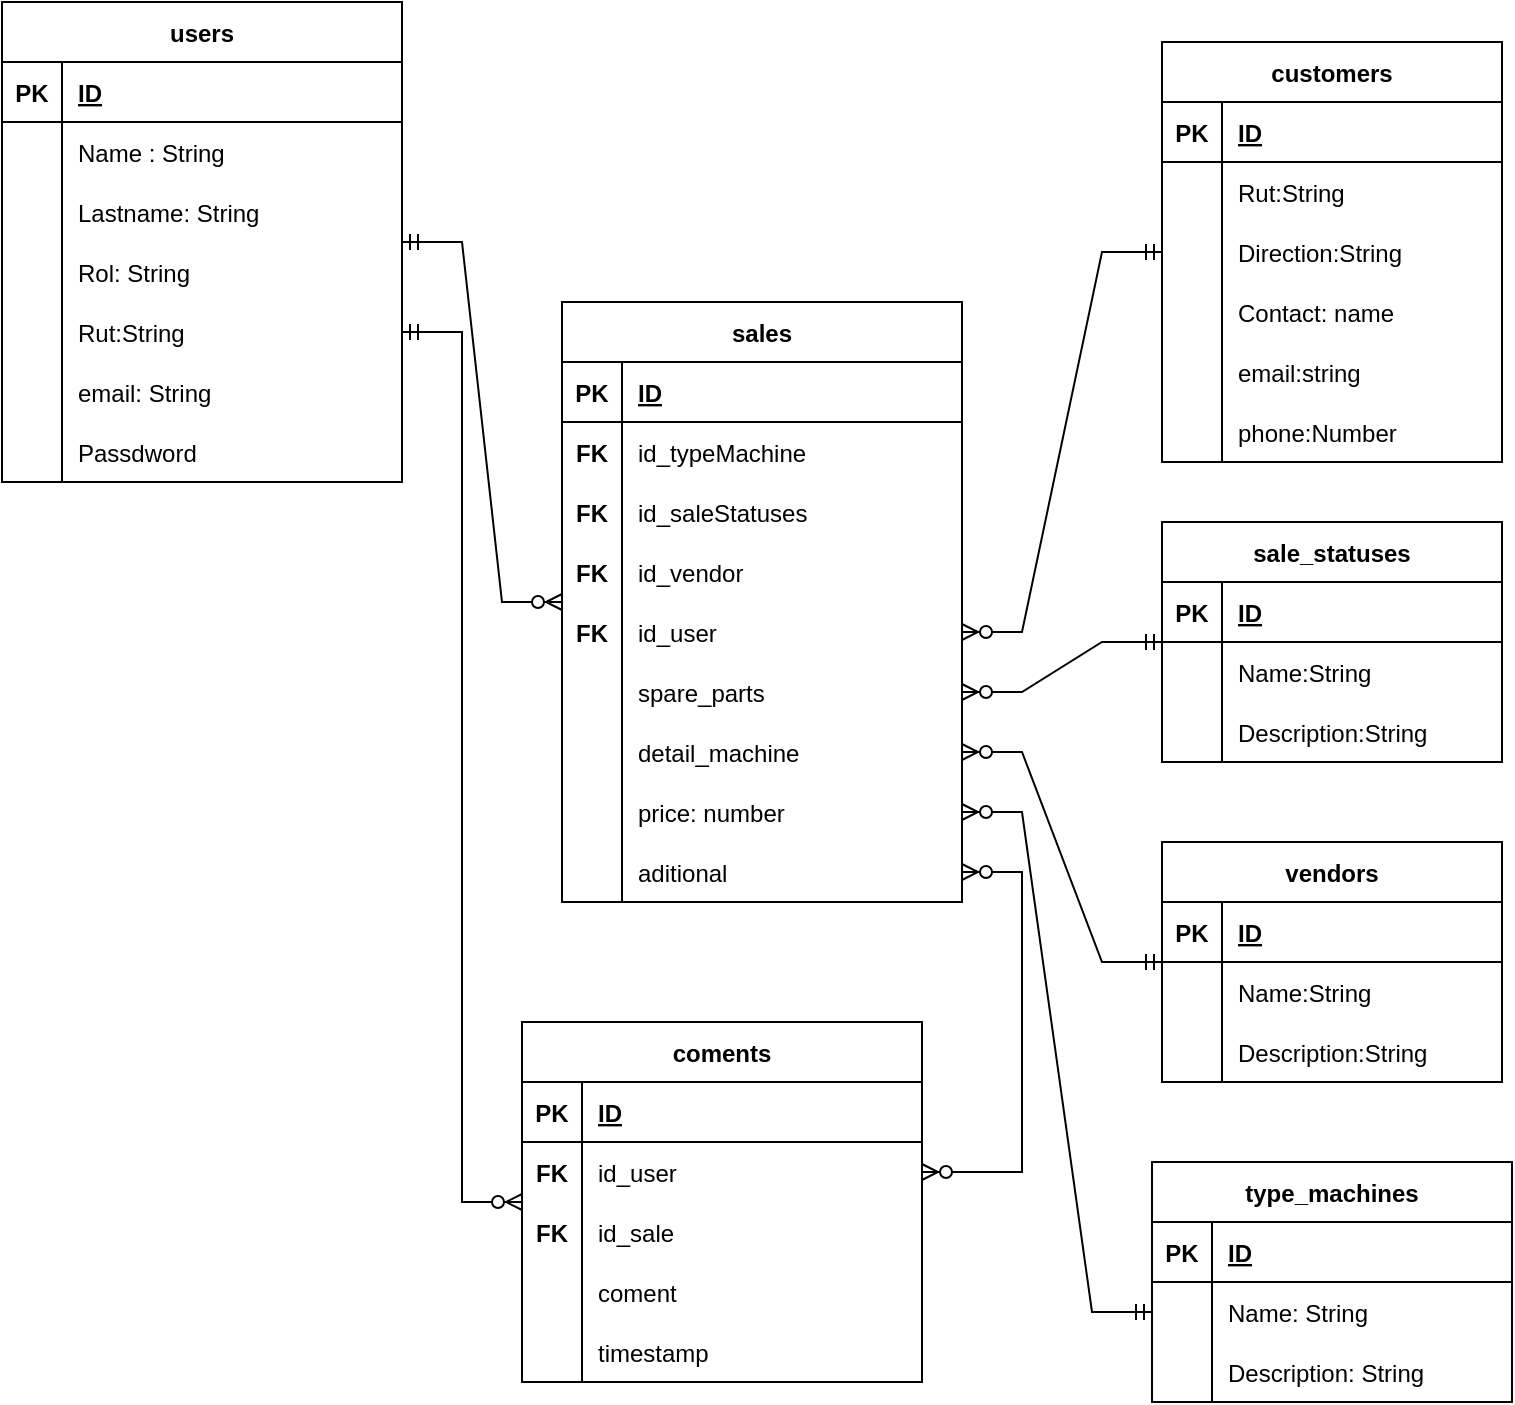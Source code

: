 <mxfile version="15.8.6" type="github">
  <diagram id="W8jNctGg6ICuP-1x-R0o" name="Page-1">
    <mxGraphModel dx="1022" dy="740" grid="1" gridSize="10" guides="1" tooltips="1" connect="1" arrows="1" fold="1" page="1" pageScale="1" pageWidth="827" pageHeight="1169" math="0" shadow="0">
      <root>
        <mxCell id="0" />
        <mxCell id="1" parent="0" />
        <mxCell id="FRNCjIdW2Cgp6rqRqQUu-5" value="users" style="shape=table;startSize=30;container=1;collapsible=1;childLayout=tableLayout;fixedRows=1;rowLines=0;fontStyle=1;align=center;resizeLast=1;" vertex="1" parent="1">
          <mxGeometry x="10" y="20" width="200" height="240" as="geometry" />
        </mxCell>
        <mxCell id="FRNCjIdW2Cgp6rqRqQUu-6" value="" style="shape=partialRectangle;collapsible=0;dropTarget=0;pointerEvents=0;fillColor=none;top=0;left=0;bottom=1;right=0;points=[[0,0.5],[1,0.5]];portConstraint=eastwest;" vertex="1" parent="FRNCjIdW2Cgp6rqRqQUu-5">
          <mxGeometry y="30" width="200" height="30" as="geometry" />
        </mxCell>
        <mxCell id="FRNCjIdW2Cgp6rqRqQUu-7" value="PK" style="shape=partialRectangle;connectable=0;fillColor=none;top=0;left=0;bottom=0;right=0;fontStyle=1;overflow=hidden;" vertex="1" parent="FRNCjIdW2Cgp6rqRqQUu-6">
          <mxGeometry width="30" height="30" as="geometry">
            <mxRectangle width="30" height="30" as="alternateBounds" />
          </mxGeometry>
        </mxCell>
        <mxCell id="FRNCjIdW2Cgp6rqRqQUu-8" value="ID" style="shape=partialRectangle;connectable=0;fillColor=none;top=0;left=0;bottom=0;right=0;align=left;spacingLeft=6;fontStyle=5;overflow=hidden;" vertex="1" parent="FRNCjIdW2Cgp6rqRqQUu-6">
          <mxGeometry x="30" width="170" height="30" as="geometry">
            <mxRectangle width="170" height="30" as="alternateBounds" />
          </mxGeometry>
        </mxCell>
        <mxCell id="FRNCjIdW2Cgp6rqRqQUu-9" value="" style="shape=partialRectangle;collapsible=0;dropTarget=0;pointerEvents=0;fillColor=none;top=0;left=0;bottom=0;right=0;points=[[0,0.5],[1,0.5]];portConstraint=eastwest;" vertex="1" parent="FRNCjIdW2Cgp6rqRqQUu-5">
          <mxGeometry y="60" width="200" height="30" as="geometry" />
        </mxCell>
        <mxCell id="FRNCjIdW2Cgp6rqRqQUu-10" value="" style="shape=partialRectangle;connectable=0;fillColor=none;top=0;left=0;bottom=0;right=0;editable=1;overflow=hidden;" vertex="1" parent="FRNCjIdW2Cgp6rqRqQUu-9">
          <mxGeometry width="30" height="30" as="geometry">
            <mxRectangle width="30" height="30" as="alternateBounds" />
          </mxGeometry>
        </mxCell>
        <mxCell id="FRNCjIdW2Cgp6rqRqQUu-11" value="Name : String" style="shape=partialRectangle;connectable=0;fillColor=none;top=0;left=0;bottom=0;right=0;align=left;spacingLeft=6;overflow=hidden;" vertex="1" parent="FRNCjIdW2Cgp6rqRqQUu-9">
          <mxGeometry x="30" width="170" height="30" as="geometry">
            <mxRectangle width="170" height="30" as="alternateBounds" />
          </mxGeometry>
        </mxCell>
        <mxCell id="FRNCjIdW2Cgp6rqRqQUu-12" value="" style="shape=partialRectangle;collapsible=0;dropTarget=0;pointerEvents=0;fillColor=none;top=0;left=0;bottom=0;right=0;points=[[0,0.5],[1,0.5]];portConstraint=eastwest;" vertex="1" parent="FRNCjIdW2Cgp6rqRqQUu-5">
          <mxGeometry y="90" width="200" height="30" as="geometry" />
        </mxCell>
        <mxCell id="FRNCjIdW2Cgp6rqRqQUu-13" value="" style="shape=partialRectangle;connectable=0;fillColor=none;top=0;left=0;bottom=0;right=0;editable=1;overflow=hidden;" vertex="1" parent="FRNCjIdW2Cgp6rqRqQUu-12">
          <mxGeometry width="30" height="30" as="geometry">
            <mxRectangle width="30" height="30" as="alternateBounds" />
          </mxGeometry>
        </mxCell>
        <mxCell id="FRNCjIdW2Cgp6rqRqQUu-14" value="Lastname: String" style="shape=partialRectangle;connectable=0;fillColor=none;top=0;left=0;bottom=0;right=0;align=left;spacingLeft=6;overflow=hidden;" vertex="1" parent="FRNCjIdW2Cgp6rqRqQUu-12">
          <mxGeometry x="30" width="170" height="30" as="geometry">
            <mxRectangle width="170" height="30" as="alternateBounds" />
          </mxGeometry>
        </mxCell>
        <mxCell id="FRNCjIdW2Cgp6rqRqQUu-15" value="" style="shape=partialRectangle;collapsible=0;dropTarget=0;pointerEvents=0;fillColor=none;top=0;left=0;bottom=0;right=0;points=[[0,0.5],[1,0.5]];portConstraint=eastwest;" vertex="1" parent="FRNCjIdW2Cgp6rqRqQUu-5">
          <mxGeometry y="120" width="200" height="30" as="geometry" />
        </mxCell>
        <mxCell id="FRNCjIdW2Cgp6rqRqQUu-16" value="" style="shape=partialRectangle;connectable=0;fillColor=none;top=0;left=0;bottom=0;right=0;editable=1;overflow=hidden;" vertex="1" parent="FRNCjIdW2Cgp6rqRqQUu-15">
          <mxGeometry width="30" height="30" as="geometry">
            <mxRectangle width="30" height="30" as="alternateBounds" />
          </mxGeometry>
        </mxCell>
        <mxCell id="FRNCjIdW2Cgp6rqRqQUu-17" value="Rol: String" style="shape=partialRectangle;connectable=0;fillColor=none;top=0;left=0;bottom=0;right=0;align=left;spacingLeft=6;overflow=hidden;" vertex="1" parent="FRNCjIdW2Cgp6rqRqQUu-15">
          <mxGeometry x="30" width="170" height="30" as="geometry">
            <mxRectangle width="170" height="30" as="alternateBounds" />
          </mxGeometry>
        </mxCell>
        <mxCell id="FRNCjIdW2Cgp6rqRqQUu-99" value="" style="shape=partialRectangle;collapsible=0;dropTarget=0;pointerEvents=0;fillColor=none;top=0;left=0;bottom=0;right=0;points=[[0,0.5],[1,0.5]];portConstraint=eastwest;" vertex="1" parent="FRNCjIdW2Cgp6rqRqQUu-5">
          <mxGeometry y="150" width="200" height="30" as="geometry" />
        </mxCell>
        <mxCell id="FRNCjIdW2Cgp6rqRqQUu-100" value="" style="shape=partialRectangle;connectable=0;fillColor=none;top=0;left=0;bottom=0;right=0;editable=1;overflow=hidden;" vertex="1" parent="FRNCjIdW2Cgp6rqRqQUu-99">
          <mxGeometry width="30" height="30" as="geometry">
            <mxRectangle width="30" height="30" as="alternateBounds" />
          </mxGeometry>
        </mxCell>
        <mxCell id="FRNCjIdW2Cgp6rqRqQUu-101" value="Rut:String" style="shape=partialRectangle;connectable=0;fillColor=none;top=0;left=0;bottom=0;right=0;align=left;spacingLeft=6;overflow=hidden;" vertex="1" parent="FRNCjIdW2Cgp6rqRqQUu-99">
          <mxGeometry x="30" width="170" height="30" as="geometry">
            <mxRectangle width="170" height="30" as="alternateBounds" />
          </mxGeometry>
        </mxCell>
        <mxCell id="FRNCjIdW2Cgp6rqRqQUu-102" value="" style="shape=partialRectangle;collapsible=0;dropTarget=0;pointerEvents=0;fillColor=none;top=0;left=0;bottom=0;right=0;points=[[0,0.5],[1,0.5]];portConstraint=eastwest;" vertex="1" parent="FRNCjIdW2Cgp6rqRqQUu-5">
          <mxGeometry y="180" width="200" height="30" as="geometry" />
        </mxCell>
        <mxCell id="FRNCjIdW2Cgp6rqRqQUu-103" value="" style="shape=partialRectangle;connectable=0;fillColor=none;top=0;left=0;bottom=0;right=0;editable=1;overflow=hidden;" vertex="1" parent="FRNCjIdW2Cgp6rqRqQUu-102">
          <mxGeometry width="30" height="30" as="geometry">
            <mxRectangle width="30" height="30" as="alternateBounds" />
          </mxGeometry>
        </mxCell>
        <mxCell id="FRNCjIdW2Cgp6rqRqQUu-104" value="email: String" style="shape=partialRectangle;connectable=0;fillColor=none;top=0;left=0;bottom=0;right=0;align=left;spacingLeft=6;overflow=hidden;" vertex="1" parent="FRNCjIdW2Cgp6rqRqQUu-102">
          <mxGeometry x="30" width="170" height="30" as="geometry">
            <mxRectangle width="170" height="30" as="alternateBounds" />
          </mxGeometry>
        </mxCell>
        <mxCell id="FRNCjIdW2Cgp6rqRqQUu-105" value="" style="shape=partialRectangle;collapsible=0;dropTarget=0;pointerEvents=0;fillColor=none;top=0;left=0;bottom=0;right=0;points=[[0,0.5],[1,0.5]];portConstraint=eastwest;" vertex="1" parent="FRNCjIdW2Cgp6rqRqQUu-5">
          <mxGeometry y="210" width="200" height="30" as="geometry" />
        </mxCell>
        <mxCell id="FRNCjIdW2Cgp6rqRqQUu-106" value="" style="shape=partialRectangle;connectable=0;fillColor=none;top=0;left=0;bottom=0;right=0;editable=1;overflow=hidden;" vertex="1" parent="FRNCjIdW2Cgp6rqRqQUu-105">
          <mxGeometry width="30" height="30" as="geometry">
            <mxRectangle width="30" height="30" as="alternateBounds" />
          </mxGeometry>
        </mxCell>
        <mxCell id="FRNCjIdW2Cgp6rqRqQUu-107" value="Passdword" style="shape=partialRectangle;connectable=0;fillColor=none;top=0;left=0;bottom=0;right=0;align=left;spacingLeft=6;overflow=hidden;" vertex="1" parent="FRNCjIdW2Cgp6rqRqQUu-105">
          <mxGeometry x="30" width="170" height="30" as="geometry">
            <mxRectangle width="170" height="30" as="alternateBounds" />
          </mxGeometry>
        </mxCell>
        <mxCell id="FRNCjIdW2Cgp6rqRqQUu-32" value="type_machines" style="shape=table;startSize=30;container=1;collapsible=1;childLayout=tableLayout;fixedRows=1;rowLines=0;fontStyle=1;align=center;resizeLast=1;" vertex="1" parent="1">
          <mxGeometry x="585" y="600" width="180" height="120" as="geometry" />
        </mxCell>
        <mxCell id="FRNCjIdW2Cgp6rqRqQUu-33" value="" style="shape=partialRectangle;collapsible=0;dropTarget=0;pointerEvents=0;fillColor=none;top=0;left=0;bottom=1;right=0;points=[[0,0.5],[1,0.5]];portConstraint=eastwest;" vertex="1" parent="FRNCjIdW2Cgp6rqRqQUu-32">
          <mxGeometry y="30" width="180" height="30" as="geometry" />
        </mxCell>
        <mxCell id="FRNCjIdW2Cgp6rqRqQUu-34" value="PK" style="shape=partialRectangle;connectable=0;fillColor=none;top=0;left=0;bottom=0;right=0;fontStyle=1;overflow=hidden;" vertex="1" parent="FRNCjIdW2Cgp6rqRqQUu-33">
          <mxGeometry width="30" height="30" as="geometry">
            <mxRectangle width="30" height="30" as="alternateBounds" />
          </mxGeometry>
        </mxCell>
        <mxCell id="FRNCjIdW2Cgp6rqRqQUu-35" value="ID" style="shape=partialRectangle;connectable=0;fillColor=none;top=0;left=0;bottom=0;right=0;align=left;spacingLeft=6;fontStyle=5;overflow=hidden;" vertex="1" parent="FRNCjIdW2Cgp6rqRqQUu-33">
          <mxGeometry x="30" width="150" height="30" as="geometry">
            <mxRectangle width="150" height="30" as="alternateBounds" />
          </mxGeometry>
        </mxCell>
        <mxCell id="FRNCjIdW2Cgp6rqRqQUu-36" value="" style="shape=partialRectangle;collapsible=0;dropTarget=0;pointerEvents=0;fillColor=none;top=0;left=0;bottom=0;right=0;points=[[0,0.5],[1,0.5]];portConstraint=eastwest;" vertex="1" parent="FRNCjIdW2Cgp6rqRqQUu-32">
          <mxGeometry y="60" width="180" height="30" as="geometry" />
        </mxCell>
        <mxCell id="FRNCjIdW2Cgp6rqRqQUu-37" value="" style="shape=partialRectangle;connectable=0;fillColor=none;top=0;left=0;bottom=0;right=0;editable=1;overflow=hidden;" vertex="1" parent="FRNCjIdW2Cgp6rqRqQUu-36">
          <mxGeometry width="30" height="30" as="geometry">
            <mxRectangle width="30" height="30" as="alternateBounds" />
          </mxGeometry>
        </mxCell>
        <mxCell id="FRNCjIdW2Cgp6rqRqQUu-38" value="Name: String" style="shape=partialRectangle;connectable=0;fillColor=none;top=0;left=0;bottom=0;right=0;align=left;spacingLeft=6;overflow=hidden;" vertex="1" parent="FRNCjIdW2Cgp6rqRqQUu-36">
          <mxGeometry x="30" width="150" height="30" as="geometry">
            <mxRectangle width="150" height="30" as="alternateBounds" />
          </mxGeometry>
        </mxCell>
        <mxCell id="FRNCjIdW2Cgp6rqRqQUu-39" value="" style="shape=partialRectangle;collapsible=0;dropTarget=0;pointerEvents=0;fillColor=none;top=0;left=0;bottom=0;right=0;points=[[0,0.5],[1,0.5]];portConstraint=eastwest;" vertex="1" parent="FRNCjIdW2Cgp6rqRqQUu-32">
          <mxGeometry y="90" width="180" height="30" as="geometry" />
        </mxCell>
        <mxCell id="FRNCjIdW2Cgp6rqRqQUu-40" value="" style="shape=partialRectangle;connectable=0;fillColor=none;top=0;left=0;bottom=0;right=0;editable=1;overflow=hidden;" vertex="1" parent="FRNCjIdW2Cgp6rqRqQUu-39">
          <mxGeometry width="30" height="30" as="geometry">
            <mxRectangle width="30" height="30" as="alternateBounds" />
          </mxGeometry>
        </mxCell>
        <mxCell id="FRNCjIdW2Cgp6rqRqQUu-41" value="Description: String" style="shape=partialRectangle;connectable=0;fillColor=none;top=0;left=0;bottom=0;right=0;align=left;spacingLeft=6;overflow=hidden;" vertex="1" parent="FRNCjIdW2Cgp6rqRqQUu-39">
          <mxGeometry x="30" width="150" height="30" as="geometry">
            <mxRectangle width="150" height="30" as="alternateBounds" />
          </mxGeometry>
        </mxCell>
        <mxCell id="FRNCjIdW2Cgp6rqRqQUu-45" value="vendors" style="shape=table;startSize=30;container=1;collapsible=1;childLayout=tableLayout;fixedRows=1;rowLines=0;fontStyle=1;align=center;resizeLast=1;" vertex="1" parent="1">
          <mxGeometry x="590" y="440" width="170" height="120" as="geometry" />
        </mxCell>
        <mxCell id="FRNCjIdW2Cgp6rqRqQUu-46" value="" style="shape=partialRectangle;collapsible=0;dropTarget=0;pointerEvents=0;fillColor=none;top=0;left=0;bottom=1;right=0;points=[[0,0.5],[1,0.5]];portConstraint=eastwest;" vertex="1" parent="FRNCjIdW2Cgp6rqRqQUu-45">
          <mxGeometry y="30" width="170" height="30" as="geometry" />
        </mxCell>
        <mxCell id="FRNCjIdW2Cgp6rqRqQUu-47" value="PK" style="shape=partialRectangle;connectable=0;fillColor=none;top=0;left=0;bottom=0;right=0;fontStyle=1;overflow=hidden;" vertex="1" parent="FRNCjIdW2Cgp6rqRqQUu-46">
          <mxGeometry width="30" height="30" as="geometry">
            <mxRectangle width="30" height="30" as="alternateBounds" />
          </mxGeometry>
        </mxCell>
        <mxCell id="FRNCjIdW2Cgp6rqRqQUu-48" value="ID" style="shape=partialRectangle;connectable=0;fillColor=none;top=0;left=0;bottom=0;right=0;align=left;spacingLeft=6;fontStyle=5;overflow=hidden;" vertex="1" parent="FRNCjIdW2Cgp6rqRqQUu-46">
          <mxGeometry x="30" width="140" height="30" as="geometry">
            <mxRectangle width="140" height="30" as="alternateBounds" />
          </mxGeometry>
        </mxCell>
        <mxCell id="FRNCjIdW2Cgp6rqRqQUu-49" value="" style="shape=partialRectangle;collapsible=0;dropTarget=0;pointerEvents=0;fillColor=none;top=0;left=0;bottom=0;right=0;points=[[0,0.5],[1,0.5]];portConstraint=eastwest;" vertex="1" parent="FRNCjIdW2Cgp6rqRqQUu-45">
          <mxGeometry y="60" width="170" height="30" as="geometry" />
        </mxCell>
        <mxCell id="FRNCjIdW2Cgp6rqRqQUu-50" value="" style="shape=partialRectangle;connectable=0;fillColor=none;top=0;left=0;bottom=0;right=0;editable=1;overflow=hidden;" vertex="1" parent="FRNCjIdW2Cgp6rqRqQUu-49">
          <mxGeometry width="30" height="30" as="geometry">
            <mxRectangle width="30" height="30" as="alternateBounds" />
          </mxGeometry>
        </mxCell>
        <mxCell id="FRNCjIdW2Cgp6rqRqQUu-51" value="Name:String" style="shape=partialRectangle;connectable=0;fillColor=none;top=0;left=0;bottom=0;right=0;align=left;spacingLeft=6;overflow=hidden;" vertex="1" parent="FRNCjIdW2Cgp6rqRqQUu-49">
          <mxGeometry x="30" width="140" height="30" as="geometry">
            <mxRectangle width="140" height="30" as="alternateBounds" />
          </mxGeometry>
        </mxCell>
        <mxCell id="FRNCjIdW2Cgp6rqRqQUu-52" value="" style="shape=partialRectangle;collapsible=0;dropTarget=0;pointerEvents=0;fillColor=none;top=0;left=0;bottom=0;right=0;points=[[0,0.5],[1,0.5]];portConstraint=eastwest;" vertex="1" parent="FRNCjIdW2Cgp6rqRqQUu-45">
          <mxGeometry y="90" width="170" height="30" as="geometry" />
        </mxCell>
        <mxCell id="FRNCjIdW2Cgp6rqRqQUu-53" value="" style="shape=partialRectangle;connectable=0;fillColor=none;top=0;left=0;bottom=0;right=0;editable=1;overflow=hidden;" vertex="1" parent="FRNCjIdW2Cgp6rqRqQUu-52">
          <mxGeometry width="30" height="30" as="geometry">
            <mxRectangle width="30" height="30" as="alternateBounds" />
          </mxGeometry>
        </mxCell>
        <mxCell id="FRNCjIdW2Cgp6rqRqQUu-54" value="Description:String" style="shape=partialRectangle;connectable=0;fillColor=none;top=0;left=0;bottom=0;right=0;align=left;spacingLeft=6;overflow=hidden;" vertex="1" parent="FRNCjIdW2Cgp6rqRqQUu-52">
          <mxGeometry x="30" width="140" height="30" as="geometry">
            <mxRectangle width="140" height="30" as="alternateBounds" />
          </mxGeometry>
        </mxCell>
        <mxCell id="FRNCjIdW2Cgp6rqRqQUu-58" value="sale_statuses" style="shape=table;startSize=30;container=1;collapsible=1;childLayout=tableLayout;fixedRows=1;rowLines=0;fontStyle=1;align=center;resizeLast=1;" vertex="1" parent="1">
          <mxGeometry x="590" y="280" width="170" height="120" as="geometry" />
        </mxCell>
        <mxCell id="FRNCjIdW2Cgp6rqRqQUu-59" value="" style="shape=partialRectangle;collapsible=0;dropTarget=0;pointerEvents=0;fillColor=none;top=0;left=0;bottom=1;right=0;points=[[0,0.5],[1,0.5]];portConstraint=eastwest;" vertex="1" parent="FRNCjIdW2Cgp6rqRqQUu-58">
          <mxGeometry y="30" width="170" height="30" as="geometry" />
        </mxCell>
        <mxCell id="FRNCjIdW2Cgp6rqRqQUu-60" value="PK" style="shape=partialRectangle;connectable=0;fillColor=none;top=0;left=0;bottom=0;right=0;fontStyle=1;overflow=hidden;" vertex="1" parent="FRNCjIdW2Cgp6rqRqQUu-59">
          <mxGeometry width="30" height="30" as="geometry">
            <mxRectangle width="30" height="30" as="alternateBounds" />
          </mxGeometry>
        </mxCell>
        <mxCell id="FRNCjIdW2Cgp6rqRqQUu-61" value="ID" style="shape=partialRectangle;connectable=0;fillColor=none;top=0;left=0;bottom=0;right=0;align=left;spacingLeft=6;fontStyle=5;overflow=hidden;" vertex="1" parent="FRNCjIdW2Cgp6rqRqQUu-59">
          <mxGeometry x="30" width="140" height="30" as="geometry">
            <mxRectangle width="140" height="30" as="alternateBounds" />
          </mxGeometry>
        </mxCell>
        <mxCell id="FRNCjIdW2Cgp6rqRqQUu-62" value="" style="shape=partialRectangle;collapsible=0;dropTarget=0;pointerEvents=0;fillColor=none;top=0;left=0;bottom=0;right=0;points=[[0,0.5],[1,0.5]];portConstraint=eastwest;" vertex="1" parent="FRNCjIdW2Cgp6rqRqQUu-58">
          <mxGeometry y="60" width="170" height="30" as="geometry" />
        </mxCell>
        <mxCell id="FRNCjIdW2Cgp6rqRqQUu-63" value="" style="shape=partialRectangle;connectable=0;fillColor=none;top=0;left=0;bottom=0;right=0;editable=1;overflow=hidden;" vertex="1" parent="FRNCjIdW2Cgp6rqRqQUu-62">
          <mxGeometry width="30" height="30" as="geometry">
            <mxRectangle width="30" height="30" as="alternateBounds" />
          </mxGeometry>
        </mxCell>
        <mxCell id="FRNCjIdW2Cgp6rqRqQUu-64" value="Name:String" style="shape=partialRectangle;connectable=0;fillColor=none;top=0;left=0;bottom=0;right=0;align=left;spacingLeft=6;overflow=hidden;" vertex="1" parent="FRNCjIdW2Cgp6rqRqQUu-62">
          <mxGeometry x="30" width="140" height="30" as="geometry">
            <mxRectangle width="140" height="30" as="alternateBounds" />
          </mxGeometry>
        </mxCell>
        <mxCell id="FRNCjIdW2Cgp6rqRqQUu-65" value="" style="shape=partialRectangle;collapsible=0;dropTarget=0;pointerEvents=0;fillColor=none;top=0;left=0;bottom=0;right=0;points=[[0,0.5],[1,0.5]];portConstraint=eastwest;" vertex="1" parent="FRNCjIdW2Cgp6rqRqQUu-58">
          <mxGeometry y="90" width="170" height="30" as="geometry" />
        </mxCell>
        <mxCell id="FRNCjIdW2Cgp6rqRqQUu-66" value="" style="shape=partialRectangle;connectable=0;fillColor=none;top=0;left=0;bottom=0;right=0;editable=1;overflow=hidden;" vertex="1" parent="FRNCjIdW2Cgp6rqRqQUu-65">
          <mxGeometry width="30" height="30" as="geometry">
            <mxRectangle width="30" height="30" as="alternateBounds" />
          </mxGeometry>
        </mxCell>
        <mxCell id="FRNCjIdW2Cgp6rqRqQUu-67" value="Description:String" style="shape=partialRectangle;connectable=0;fillColor=none;top=0;left=0;bottom=0;right=0;align=left;spacingLeft=6;overflow=hidden;" vertex="1" parent="FRNCjIdW2Cgp6rqRqQUu-65">
          <mxGeometry x="30" width="140" height="30" as="geometry">
            <mxRectangle width="140" height="30" as="alternateBounds" />
          </mxGeometry>
        </mxCell>
        <mxCell id="FRNCjIdW2Cgp6rqRqQUu-71" value="sales" style="shape=table;startSize=30;container=1;collapsible=1;childLayout=tableLayout;fixedRows=1;rowLines=0;fontStyle=1;align=center;resizeLast=1;" vertex="1" parent="1">
          <mxGeometry x="290" y="170" width="200" height="300" as="geometry" />
        </mxCell>
        <mxCell id="FRNCjIdW2Cgp6rqRqQUu-72" value="" style="shape=partialRectangle;collapsible=0;dropTarget=0;pointerEvents=0;fillColor=none;top=0;left=0;bottom=1;right=0;points=[[0,0.5],[1,0.5]];portConstraint=eastwest;" vertex="1" parent="FRNCjIdW2Cgp6rqRqQUu-71">
          <mxGeometry y="30" width="200" height="30" as="geometry" />
        </mxCell>
        <mxCell id="FRNCjIdW2Cgp6rqRqQUu-73" value="PK" style="shape=partialRectangle;connectable=0;fillColor=none;top=0;left=0;bottom=0;right=0;fontStyle=1;overflow=hidden;" vertex="1" parent="FRNCjIdW2Cgp6rqRqQUu-72">
          <mxGeometry width="30" height="30" as="geometry">
            <mxRectangle width="30" height="30" as="alternateBounds" />
          </mxGeometry>
        </mxCell>
        <mxCell id="FRNCjIdW2Cgp6rqRqQUu-74" value="ID" style="shape=partialRectangle;connectable=0;fillColor=none;top=0;left=0;bottom=0;right=0;align=left;spacingLeft=6;fontStyle=5;overflow=hidden;" vertex="1" parent="FRNCjIdW2Cgp6rqRqQUu-72">
          <mxGeometry x="30" width="170" height="30" as="geometry">
            <mxRectangle width="170" height="30" as="alternateBounds" />
          </mxGeometry>
        </mxCell>
        <mxCell id="FRNCjIdW2Cgp6rqRqQUu-75" value="" style="shape=partialRectangle;collapsible=0;dropTarget=0;pointerEvents=0;fillColor=none;top=0;left=0;bottom=0;right=0;points=[[0,0.5],[1,0.5]];portConstraint=eastwest;" vertex="1" parent="FRNCjIdW2Cgp6rqRqQUu-71">
          <mxGeometry y="60" width="200" height="30" as="geometry" />
        </mxCell>
        <mxCell id="FRNCjIdW2Cgp6rqRqQUu-76" value="FK" style="shape=partialRectangle;connectable=0;fillColor=none;top=0;left=0;bottom=0;right=0;editable=1;overflow=hidden;fontStyle=1" vertex="1" parent="FRNCjIdW2Cgp6rqRqQUu-75">
          <mxGeometry width="30" height="30" as="geometry">
            <mxRectangle width="30" height="30" as="alternateBounds" />
          </mxGeometry>
        </mxCell>
        <mxCell id="FRNCjIdW2Cgp6rqRqQUu-77" value="id_typeMachine" style="shape=partialRectangle;connectable=0;fillColor=none;top=0;left=0;bottom=0;right=0;align=left;spacingLeft=6;overflow=hidden;" vertex="1" parent="FRNCjIdW2Cgp6rqRqQUu-75">
          <mxGeometry x="30" width="170" height="30" as="geometry">
            <mxRectangle width="170" height="30" as="alternateBounds" />
          </mxGeometry>
        </mxCell>
        <mxCell id="FRNCjIdW2Cgp6rqRqQUu-78" value="" style="shape=partialRectangle;collapsible=0;dropTarget=0;pointerEvents=0;fillColor=none;top=0;left=0;bottom=0;right=0;points=[[0,0.5],[1,0.5]];portConstraint=eastwest;" vertex="1" parent="FRNCjIdW2Cgp6rqRqQUu-71">
          <mxGeometry y="90" width="200" height="30" as="geometry" />
        </mxCell>
        <mxCell id="FRNCjIdW2Cgp6rqRqQUu-79" value="FK" style="shape=partialRectangle;connectable=0;fillColor=none;top=0;left=0;bottom=0;right=0;editable=1;overflow=hidden;fontStyle=1" vertex="1" parent="FRNCjIdW2Cgp6rqRqQUu-78">
          <mxGeometry width="30" height="30" as="geometry">
            <mxRectangle width="30" height="30" as="alternateBounds" />
          </mxGeometry>
        </mxCell>
        <mxCell id="FRNCjIdW2Cgp6rqRqQUu-80" value="id_saleStatuses" style="shape=partialRectangle;connectable=0;fillColor=none;top=0;left=0;bottom=0;right=0;align=left;spacingLeft=6;overflow=hidden;" vertex="1" parent="FRNCjIdW2Cgp6rqRqQUu-78">
          <mxGeometry x="30" width="170" height="30" as="geometry">
            <mxRectangle width="170" height="30" as="alternateBounds" />
          </mxGeometry>
        </mxCell>
        <mxCell id="FRNCjIdW2Cgp6rqRqQUu-81" value="" style="shape=partialRectangle;collapsible=0;dropTarget=0;pointerEvents=0;fillColor=none;top=0;left=0;bottom=0;right=0;points=[[0,0.5],[1,0.5]];portConstraint=eastwest;" vertex="1" parent="FRNCjIdW2Cgp6rqRqQUu-71">
          <mxGeometry y="120" width="200" height="30" as="geometry" />
        </mxCell>
        <mxCell id="FRNCjIdW2Cgp6rqRqQUu-82" value="FK" style="shape=partialRectangle;connectable=0;fillColor=none;top=0;left=0;bottom=0;right=0;editable=1;overflow=hidden;fontStyle=1" vertex="1" parent="FRNCjIdW2Cgp6rqRqQUu-81">
          <mxGeometry width="30" height="30" as="geometry">
            <mxRectangle width="30" height="30" as="alternateBounds" />
          </mxGeometry>
        </mxCell>
        <mxCell id="FRNCjIdW2Cgp6rqRqQUu-83" value="id_vendor" style="shape=partialRectangle;connectable=0;fillColor=none;top=0;left=0;bottom=0;right=0;align=left;spacingLeft=6;overflow=hidden;" vertex="1" parent="FRNCjIdW2Cgp6rqRqQUu-81">
          <mxGeometry x="30" width="170" height="30" as="geometry">
            <mxRectangle width="170" height="30" as="alternateBounds" />
          </mxGeometry>
        </mxCell>
        <mxCell id="FRNCjIdW2Cgp6rqRqQUu-129" value="" style="shape=partialRectangle;collapsible=0;dropTarget=0;pointerEvents=0;fillColor=none;top=0;left=0;bottom=0;right=0;points=[[0,0.5],[1,0.5]];portConstraint=eastwest;" vertex="1" parent="FRNCjIdW2Cgp6rqRqQUu-71">
          <mxGeometry y="150" width="200" height="30" as="geometry" />
        </mxCell>
        <mxCell id="FRNCjIdW2Cgp6rqRqQUu-130" value="FK" style="shape=partialRectangle;connectable=0;fillColor=none;top=0;left=0;bottom=0;right=0;editable=1;overflow=hidden;fontStyle=1" vertex="1" parent="FRNCjIdW2Cgp6rqRqQUu-129">
          <mxGeometry width="30" height="30" as="geometry">
            <mxRectangle width="30" height="30" as="alternateBounds" />
          </mxGeometry>
        </mxCell>
        <mxCell id="FRNCjIdW2Cgp6rqRqQUu-131" value="id_user" style="shape=partialRectangle;connectable=0;fillColor=none;top=0;left=0;bottom=0;right=0;align=left;spacingLeft=6;overflow=hidden;" vertex="1" parent="FRNCjIdW2Cgp6rqRqQUu-129">
          <mxGeometry x="30" width="170" height="30" as="geometry">
            <mxRectangle width="170" height="30" as="alternateBounds" />
          </mxGeometry>
        </mxCell>
        <mxCell id="FRNCjIdW2Cgp6rqRqQUu-120" value="" style="shape=partialRectangle;collapsible=0;dropTarget=0;pointerEvents=0;fillColor=none;top=0;left=0;bottom=0;right=0;points=[[0,0.5],[1,0.5]];portConstraint=eastwest;" vertex="1" parent="FRNCjIdW2Cgp6rqRqQUu-71">
          <mxGeometry y="180" width="200" height="30" as="geometry" />
        </mxCell>
        <mxCell id="FRNCjIdW2Cgp6rqRqQUu-121" value="" style="shape=partialRectangle;connectable=0;fillColor=none;top=0;left=0;bottom=0;right=0;editable=1;overflow=hidden;" vertex="1" parent="FRNCjIdW2Cgp6rqRqQUu-120">
          <mxGeometry width="30" height="30" as="geometry">
            <mxRectangle width="30" height="30" as="alternateBounds" />
          </mxGeometry>
        </mxCell>
        <mxCell id="FRNCjIdW2Cgp6rqRqQUu-122" value="spare_parts" style="shape=partialRectangle;connectable=0;fillColor=none;top=0;left=0;bottom=0;right=0;align=left;spacingLeft=6;overflow=hidden;" vertex="1" parent="FRNCjIdW2Cgp6rqRqQUu-120">
          <mxGeometry x="30" width="170" height="30" as="geometry">
            <mxRectangle width="170" height="30" as="alternateBounds" />
          </mxGeometry>
        </mxCell>
        <mxCell id="FRNCjIdW2Cgp6rqRqQUu-123" value="" style="shape=partialRectangle;collapsible=0;dropTarget=0;pointerEvents=0;fillColor=none;top=0;left=0;bottom=0;right=0;points=[[0,0.5],[1,0.5]];portConstraint=eastwest;" vertex="1" parent="FRNCjIdW2Cgp6rqRqQUu-71">
          <mxGeometry y="210" width="200" height="30" as="geometry" />
        </mxCell>
        <mxCell id="FRNCjIdW2Cgp6rqRqQUu-124" value="" style="shape=partialRectangle;connectable=0;fillColor=none;top=0;left=0;bottom=0;right=0;editable=1;overflow=hidden;" vertex="1" parent="FRNCjIdW2Cgp6rqRqQUu-123">
          <mxGeometry width="30" height="30" as="geometry">
            <mxRectangle width="30" height="30" as="alternateBounds" />
          </mxGeometry>
        </mxCell>
        <mxCell id="FRNCjIdW2Cgp6rqRqQUu-125" value="detail_machine" style="shape=partialRectangle;connectable=0;fillColor=none;top=0;left=0;bottom=0;right=0;align=left;spacingLeft=6;overflow=hidden;" vertex="1" parent="FRNCjIdW2Cgp6rqRqQUu-123">
          <mxGeometry x="30" width="170" height="30" as="geometry">
            <mxRectangle width="170" height="30" as="alternateBounds" />
          </mxGeometry>
        </mxCell>
        <mxCell id="FRNCjIdW2Cgp6rqRqQUu-117" value="" style="shape=partialRectangle;collapsible=0;dropTarget=0;pointerEvents=0;fillColor=none;top=0;left=0;bottom=0;right=0;points=[[0,0.5],[1,0.5]];portConstraint=eastwest;" vertex="1" parent="FRNCjIdW2Cgp6rqRqQUu-71">
          <mxGeometry y="240" width="200" height="30" as="geometry" />
        </mxCell>
        <mxCell id="FRNCjIdW2Cgp6rqRqQUu-118" value="" style="shape=partialRectangle;connectable=0;fillColor=none;top=0;left=0;bottom=0;right=0;editable=1;overflow=hidden;" vertex="1" parent="FRNCjIdW2Cgp6rqRqQUu-117">
          <mxGeometry width="30" height="30" as="geometry">
            <mxRectangle width="30" height="30" as="alternateBounds" />
          </mxGeometry>
        </mxCell>
        <mxCell id="FRNCjIdW2Cgp6rqRqQUu-119" value="price: number" style="shape=partialRectangle;connectable=0;fillColor=none;top=0;left=0;bottom=0;right=0;align=left;spacingLeft=6;overflow=hidden;" vertex="1" parent="FRNCjIdW2Cgp6rqRqQUu-117">
          <mxGeometry x="30" width="170" height="30" as="geometry">
            <mxRectangle width="170" height="30" as="alternateBounds" />
          </mxGeometry>
        </mxCell>
        <mxCell id="FRNCjIdW2Cgp6rqRqQUu-126" value="" style="shape=partialRectangle;collapsible=0;dropTarget=0;pointerEvents=0;fillColor=none;top=0;left=0;bottom=0;right=0;points=[[0,0.5],[1,0.5]];portConstraint=eastwest;" vertex="1" parent="FRNCjIdW2Cgp6rqRqQUu-71">
          <mxGeometry y="270" width="200" height="30" as="geometry" />
        </mxCell>
        <mxCell id="FRNCjIdW2Cgp6rqRqQUu-127" value="" style="shape=partialRectangle;connectable=0;fillColor=none;top=0;left=0;bottom=0;right=0;editable=1;overflow=hidden;" vertex="1" parent="FRNCjIdW2Cgp6rqRqQUu-126">
          <mxGeometry width="30" height="30" as="geometry">
            <mxRectangle width="30" height="30" as="alternateBounds" />
          </mxGeometry>
        </mxCell>
        <mxCell id="FRNCjIdW2Cgp6rqRqQUu-128" value="aditional" style="shape=partialRectangle;connectable=0;fillColor=none;top=0;left=0;bottom=0;right=0;align=left;spacingLeft=6;overflow=hidden;" vertex="1" parent="FRNCjIdW2Cgp6rqRqQUu-126">
          <mxGeometry x="30" width="170" height="30" as="geometry">
            <mxRectangle width="170" height="30" as="alternateBounds" />
          </mxGeometry>
        </mxCell>
        <mxCell id="FRNCjIdW2Cgp6rqRqQUu-84" value="customers" style="shape=table;startSize=30;container=1;collapsible=1;childLayout=tableLayout;fixedRows=1;rowLines=0;fontStyle=1;align=center;resizeLast=1;" vertex="1" parent="1">
          <mxGeometry x="590" y="40" width="170" height="210" as="geometry" />
        </mxCell>
        <mxCell id="FRNCjIdW2Cgp6rqRqQUu-85" value="" style="shape=partialRectangle;collapsible=0;dropTarget=0;pointerEvents=0;fillColor=none;top=0;left=0;bottom=1;right=0;points=[[0,0.5],[1,0.5]];portConstraint=eastwest;" vertex="1" parent="FRNCjIdW2Cgp6rqRqQUu-84">
          <mxGeometry y="30" width="170" height="30" as="geometry" />
        </mxCell>
        <mxCell id="FRNCjIdW2Cgp6rqRqQUu-86" value="PK" style="shape=partialRectangle;connectable=0;fillColor=none;top=0;left=0;bottom=0;right=0;fontStyle=1;overflow=hidden;" vertex="1" parent="FRNCjIdW2Cgp6rqRqQUu-85">
          <mxGeometry width="30" height="30" as="geometry">
            <mxRectangle width="30" height="30" as="alternateBounds" />
          </mxGeometry>
        </mxCell>
        <mxCell id="FRNCjIdW2Cgp6rqRqQUu-87" value="ID" style="shape=partialRectangle;connectable=0;fillColor=none;top=0;left=0;bottom=0;right=0;align=left;spacingLeft=6;fontStyle=5;overflow=hidden;" vertex="1" parent="FRNCjIdW2Cgp6rqRqQUu-85">
          <mxGeometry x="30" width="140" height="30" as="geometry">
            <mxRectangle width="140" height="30" as="alternateBounds" />
          </mxGeometry>
        </mxCell>
        <mxCell id="FRNCjIdW2Cgp6rqRqQUu-88" value="" style="shape=partialRectangle;collapsible=0;dropTarget=0;pointerEvents=0;fillColor=none;top=0;left=0;bottom=0;right=0;points=[[0,0.5],[1,0.5]];portConstraint=eastwest;" vertex="1" parent="FRNCjIdW2Cgp6rqRqQUu-84">
          <mxGeometry y="60" width="170" height="30" as="geometry" />
        </mxCell>
        <mxCell id="FRNCjIdW2Cgp6rqRqQUu-89" value="" style="shape=partialRectangle;connectable=0;fillColor=none;top=0;left=0;bottom=0;right=0;editable=1;overflow=hidden;" vertex="1" parent="FRNCjIdW2Cgp6rqRqQUu-88">
          <mxGeometry width="30" height="30" as="geometry">
            <mxRectangle width="30" height="30" as="alternateBounds" />
          </mxGeometry>
        </mxCell>
        <mxCell id="FRNCjIdW2Cgp6rqRqQUu-90" value="Rut:String" style="shape=partialRectangle;connectable=0;fillColor=none;top=0;left=0;bottom=0;right=0;align=left;spacingLeft=6;overflow=hidden;" vertex="1" parent="FRNCjIdW2Cgp6rqRqQUu-88">
          <mxGeometry x="30" width="140" height="30" as="geometry">
            <mxRectangle width="140" height="30" as="alternateBounds" />
          </mxGeometry>
        </mxCell>
        <mxCell id="FRNCjIdW2Cgp6rqRqQUu-91" value="" style="shape=partialRectangle;collapsible=0;dropTarget=0;pointerEvents=0;fillColor=none;top=0;left=0;bottom=0;right=0;points=[[0,0.5],[1,0.5]];portConstraint=eastwest;" vertex="1" parent="FRNCjIdW2Cgp6rqRqQUu-84">
          <mxGeometry y="90" width="170" height="30" as="geometry" />
        </mxCell>
        <mxCell id="FRNCjIdW2Cgp6rqRqQUu-92" value="" style="shape=partialRectangle;connectable=0;fillColor=none;top=0;left=0;bottom=0;right=0;editable=1;overflow=hidden;" vertex="1" parent="FRNCjIdW2Cgp6rqRqQUu-91">
          <mxGeometry width="30" height="30" as="geometry">
            <mxRectangle width="30" height="30" as="alternateBounds" />
          </mxGeometry>
        </mxCell>
        <mxCell id="FRNCjIdW2Cgp6rqRqQUu-93" value="Direction:String" style="shape=partialRectangle;connectable=0;fillColor=none;top=0;left=0;bottom=0;right=0;align=left;spacingLeft=6;overflow=hidden;" vertex="1" parent="FRNCjIdW2Cgp6rqRqQUu-91">
          <mxGeometry x="30" width="140" height="30" as="geometry">
            <mxRectangle width="140" height="30" as="alternateBounds" />
          </mxGeometry>
        </mxCell>
        <mxCell id="FRNCjIdW2Cgp6rqRqQUu-94" value="" style="shape=partialRectangle;collapsible=0;dropTarget=0;pointerEvents=0;fillColor=none;top=0;left=0;bottom=0;right=0;points=[[0,0.5],[1,0.5]];portConstraint=eastwest;" vertex="1" parent="FRNCjIdW2Cgp6rqRqQUu-84">
          <mxGeometry y="120" width="170" height="30" as="geometry" />
        </mxCell>
        <mxCell id="FRNCjIdW2Cgp6rqRqQUu-95" value="" style="shape=partialRectangle;connectable=0;fillColor=none;top=0;left=0;bottom=0;right=0;editable=1;overflow=hidden;" vertex="1" parent="FRNCjIdW2Cgp6rqRqQUu-94">
          <mxGeometry width="30" height="30" as="geometry">
            <mxRectangle width="30" height="30" as="alternateBounds" />
          </mxGeometry>
        </mxCell>
        <mxCell id="FRNCjIdW2Cgp6rqRqQUu-96" value="Contact: name" style="shape=partialRectangle;connectable=0;fillColor=none;top=0;left=0;bottom=0;right=0;align=left;spacingLeft=6;overflow=hidden;" vertex="1" parent="FRNCjIdW2Cgp6rqRqQUu-94">
          <mxGeometry x="30" width="140" height="30" as="geometry">
            <mxRectangle width="140" height="30" as="alternateBounds" />
          </mxGeometry>
        </mxCell>
        <mxCell id="FRNCjIdW2Cgp6rqRqQUu-108" value="" style="shape=partialRectangle;collapsible=0;dropTarget=0;pointerEvents=0;fillColor=none;top=0;left=0;bottom=0;right=0;points=[[0,0.5],[1,0.5]];portConstraint=eastwest;" vertex="1" parent="FRNCjIdW2Cgp6rqRqQUu-84">
          <mxGeometry y="150" width="170" height="30" as="geometry" />
        </mxCell>
        <mxCell id="FRNCjIdW2Cgp6rqRqQUu-109" value="" style="shape=partialRectangle;connectable=0;fillColor=none;top=0;left=0;bottom=0;right=0;editable=1;overflow=hidden;" vertex="1" parent="FRNCjIdW2Cgp6rqRqQUu-108">
          <mxGeometry width="30" height="30" as="geometry">
            <mxRectangle width="30" height="30" as="alternateBounds" />
          </mxGeometry>
        </mxCell>
        <mxCell id="FRNCjIdW2Cgp6rqRqQUu-110" value="email:string" style="shape=partialRectangle;connectable=0;fillColor=none;top=0;left=0;bottom=0;right=0;align=left;spacingLeft=6;overflow=hidden;" vertex="1" parent="FRNCjIdW2Cgp6rqRqQUu-108">
          <mxGeometry x="30" width="140" height="30" as="geometry">
            <mxRectangle width="140" height="30" as="alternateBounds" />
          </mxGeometry>
        </mxCell>
        <mxCell id="FRNCjIdW2Cgp6rqRqQUu-111" value="" style="shape=partialRectangle;collapsible=0;dropTarget=0;pointerEvents=0;fillColor=none;top=0;left=0;bottom=0;right=0;points=[[0,0.5],[1,0.5]];portConstraint=eastwest;" vertex="1" parent="FRNCjIdW2Cgp6rqRqQUu-84">
          <mxGeometry y="180" width="170" height="30" as="geometry" />
        </mxCell>
        <mxCell id="FRNCjIdW2Cgp6rqRqQUu-112" value="" style="shape=partialRectangle;connectable=0;fillColor=none;top=0;left=0;bottom=0;right=0;editable=1;overflow=hidden;" vertex="1" parent="FRNCjIdW2Cgp6rqRqQUu-111">
          <mxGeometry width="30" height="30" as="geometry">
            <mxRectangle width="30" height="30" as="alternateBounds" />
          </mxGeometry>
        </mxCell>
        <mxCell id="FRNCjIdW2Cgp6rqRqQUu-113" value="phone:Number" style="shape=partialRectangle;connectable=0;fillColor=none;top=0;left=0;bottom=0;right=0;align=left;spacingLeft=6;overflow=hidden;" vertex="1" parent="FRNCjIdW2Cgp6rqRqQUu-111">
          <mxGeometry x="30" width="140" height="30" as="geometry">
            <mxRectangle width="140" height="30" as="alternateBounds" />
          </mxGeometry>
        </mxCell>
        <mxCell id="FRNCjIdW2Cgp6rqRqQUu-136" value="" style="edgeStyle=entityRelationEdgeStyle;fontSize=12;html=1;endArrow=ERzeroToMany;startArrow=ERmandOne;rounded=0;" edge="1" parent="1" source="FRNCjIdW2Cgp6rqRqQUu-5" target="FRNCjIdW2Cgp6rqRqQUu-71">
          <mxGeometry width="100" height="100" relative="1" as="geometry">
            <mxPoint x="370" y="200" as="sourcePoint" />
            <mxPoint x="470" y="100" as="targetPoint" />
          </mxGeometry>
        </mxCell>
        <mxCell id="FRNCjIdW2Cgp6rqRqQUu-137" value="" style="edgeStyle=entityRelationEdgeStyle;fontSize=12;html=1;endArrow=ERzeroToMany;startArrow=ERmandOne;rounded=0;" edge="1" parent="1" source="FRNCjIdW2Cgp6rqRqQUu-91" target="FRNCjIdW2Cgp6rqRqQUu-129">
          <mxGeometry width="100" height="100" relative="1" as="geometry">
            <mxPoint x="490" y="330" as="sourcePoint" />
            <mxPoint x="490" y="640" as="targetPoint" />
          </mxGeometry>
        </mxCell>
        <mxCell id="FRNCjIdW2Cgp6rqRqQUu-138" value="" style="edgeStyle=entityRelationEdgeStyle;fontSize=12;html=1;endArrow=ERzeroToMany;startArrow=ERmandOne;rounded=0;" edge="1" parent="1" source="FRNCjIdW2Cgp6rqRqQUu-58" target="FRNCjIdW2Cgp6rqRqQUu-120">
          <mxGeometry width="100" height="100" relative="1" as="geometry">
            <mxPoint x="500" y="340" as="sourcePoint" />
            <mxPoint x="500" y="650" as="targetPoint" />
          </mxGeometry>
        </mxCell>
        <mxCell id="FRNCjIdW2Cgp6rqRqQUu-139" value="" style="edgeStyle=entityRelationEdgeStyle;fontSize=12;html=1;endArrow=ERzeroToMany;startArrow=ERmandOne;rounded=0;" edge="1" parent="1" source="FRNCjIdW2Cgp6rqRqQUu-45" target="FRNCjIdW2Cgp6rqRqQUu-123">
          <mxGeometry width="100" height="100" relative="1" as="geometry">
            <mxPoint x="510" y="350" as="sourcePoint" />
            <mxPoint x="510" y="660" as="targetPoint" />
          </mxGeometry>
        </mxCell>
        <mxCell id="FRNCjIdW2Cgp6rqRqQUu-141" value="" style="edgeStyle=entityRelationEdgeStyle;fontSize=12;html=1;endArrow=ERzeroToMany;startArrow=ERmandOne;rounded=0;" edge="1" parent="1" source="FRNCjIdW2Cgp6rqRqQUu-36" target="FRNCjIdW2Cgp6rqRqQUu-117">
          <mxGeometry width="100" height="100" relative="1" as="geometry">
            <mxPoint x="520" y="360" as="sourcePoint" />
            <mxPoint x="520" y="670" as="targetPoint" />
          </mxGeometry>
        </mxCell>
        <mxCell id="FRNCjIdW2Cgp6rqRqQUu-143" value="coments" style="shape=table;startSize=30;container=1;collapsible=1;childLayout=tableLayout;fixedRows=1;rowLines=0;fontStyle=1;align=center;resizeLast=1;" vertex="1" parent="1">
          <mxGeometry x="270" y="530" width="200" height="180" as="geometry" />
        </mxCell>
        <mxCell id="FRNCjIdW2Cgp6rqRqQUu-144" value="" style="shape=partialRectangle;collapsible=0;dropTarget=0;pointerEvents=0;fillColor=none;top=0;left=0;bottom=1;right=0;points=[[0,0.5],[1,0.5]];portConstraint=eastwest;" vertex="1" parent="FRNCjIdW2Cgp6rqRqQUu-143">
          <mxGeometry y="30" width="200" height="30" as="geometry" />
        </mxCell>
        <mxCell id="FRNCjIdW2Cgp6rqRqQUu-145" value="PK" style="shape=partialRectangle;connectable=0;fillColor=none;top=0;left=0;bottom=0;right=0;fontStyle=1;overflow=hidden;" vertex="1" parent="FRNCjIdW2Cgp6rqRqQUu-144">
          <mxGeometry width="30" height="30" as="geometry">
            <mxRectangle width="30" height="30" as="alternateBounds" />
          </mxGeometry>
        </mxCell>
        <mxCell id="FRNCjIdW2Cgp6rqRqQUu-146" value="ID" style="shape=partialRectangle;connectable=0;fillColor=none;top=0;left=0;bottom=0;right=0;align=left;spacingLeft=6;fontStyle=5;overflow=hidden;" vertex="1" parent="FRNCjIdW2Cgp6rqRqQUu-144">
          <mxGeometry x="30" width="170" height="30" as="geometry">
            <mxRectangle width="170" height="30" as="alternateBounds" />
          </mxGeometry>
        </mxCell>
        <mxCell id="FRNCjIdW2Cgp6rqRqQUu-147" value="" style="shape=partialRectangle;collapsible=0;dropTarget=0;pointerEvents=0;fillColor=none;top=0;left=0;bottom=0;right=0;points=[[0,0.5],[1,0.5]];portConstraint=eastwest;" vertex="1" parent="FRNCjIdW2Cgp6rqRqQUu-143">
          <mxGeometry y="60" width="200" height="30" as="geometry" />
        </mxCell>
        <mxCell id="FRNCjIdW2Cgp6rqRqQUu-148" value="FK" style="shape=partialRectangle;connectable=0;fillColor=none;top=0;left=0;bottom=0;right=0;editable=1;overflow=hidden;fontStyle=1" vertex="1" parent="FRNCjIdW2Cgp6rqRqQUu-147">
          <mxGeometry width="30" height="30" as="geometry">
            <mxRectangle width="30" height="30" as="alternateBounds" />
          </mxGeometry>
        </mxCell>
        <mxCell id="FRNCjIdW2Cgp6rqRqQUu-149" value="id_user" style="shape=partialRectangle;connectable=0;fillColor=none;top=0;left=0;bottom=0;right=0;align=left;spacingLeft=6;overflow=hidden;" vertex="1" parent="FRNCjIdW2Cgp6rqRqQUu-147">
          <mxGeometry x="30" width="170" height="30" as="geometry">
            <mxRectangle width="170" height="30" as="alternateBounds" />
          </mxGeometry>
        </mxCell>
        <mxCell id="FRNCjIdW2Cgp6rqRqQUu-150" value="" style="shape=partialRectangle;collapsible=0;dropTarget=0;pointerEvents=0;fillColor=none;top=0;left=0;bottom=0;right=0;points=[[0,0.5],[1,0.5]];portConstraint=eastwest;" vertex="1" parent="FRNCjIdW2Cgp6rqRqQUu-143">
          <mxGeometry y="90" width="200" height="30" as="geometry" />
        </mxCell>
        <mxCell id="FRNCjIdW2Cgp6rqRqQUu-151" value="FK" style="shape=partialRectangle;connectable=0;fillColor=none;top=0;left=0;bottom=0;right=0;editable=1;overflow=hidden;fontStyle=1" vertex="1" parent="FRNCjIdW2Cgp6rqRqQUu-150">
          <mxGeometry width="30" height="30" as="geometry">
            <mxRectangle width="30" height="30" as="alternateBounds" />
          </mxGeometry>
        </mxCell>
        <mxCell id="FRNCjIdW2Cgp6rqRqQUu-152" value="id_sale" style="shape=partialRectangle;connectable=0;fillColor=none;top=0;left=0;bottom=0;right=0;align=left;spacingLeft=6;overflow=hidden;" vertex="1" parent="FRNCjIdW2Cgp6rqRqQUu-150">
          <mxGeometry x="30" width="170" height="30" as="geometry">
            <mxRectangle width="170" height="30" as="alternateBounds" />
          </mxGeometry>
        </mxCell>
        <mxCell id="FRNCjIdW2Cgp6rqRqQUu-153" value="" style="shape=partialRectangle;collapsible=0;dropTarget=0;pointerEvents=0;fillColor=none;top=0;left=0;bottom=0;right=0;points=[[0,0.5],[1,0.5]];portConstraint=eastwest;" vertex="1" parent="FRNCjIdW2Cgp6rqRqQUu-143">
          <mxGeometry y="120" width="200" height="30" as="geometry" />
        </mxCell>
        <mxCell id="FRNCjIdW2Cgp6rqRqQUu-154" value="" style="shape=partialRectangle;connectable=0;fillColor=none;top=0;left=0;bottom=0;right=0;editable=1;overflow=hidden;" vertex="1" parent="FRNCjIdW2Cgp6rqRqQUu-153">
          <mxGeometry width="30" height="30" as="geometry">
            <mxRectangle width="30" height="30" as="alternateBounds" />
          </mxGeometry>
        </mxCell>
        <mxCell id="FRNCjIdW2Cgp6rqRqQUu-155" value="coment" style="shape=partialRectangle;connectable=0;fillColor=none;top=0;left=0;bottom=0;right=0;align=left;spacingLeft=6;overflow=hidden;" vertex="1" parent="FRNCjIdW2Cgp6rqRqQUu-153">
          <mxGeometry x="30" width="170" height="30" as="geometry">
            <mxRectangle width="170" height="30" as="alternateBounds" />
          </mxGeometry>
        </mxCell>
        <mxCell id="FRNCjIdW2Cgp6rqRqQUu-156" value="" style="shape=partialRectangle;collapsible=0;dropTarget=0;pointerEvents=0;fillColor=none;top=0;left=0;bottom=0;right=0;points=[[0,0.5],[1,0.5]];portConstraint=eastwest;" vertex="1" parent="FRNCjIdW2Cgp6rqRqQUu-143">
          <mxGeometry y="150" width="200" height="30" as="geometry" />
        </mxCell>
        <mxCell id="FRNCjIdW2Cgp6rqRqQUu-157" value="" style="shape=partialRectangle;connectable=0;fillColor=none;top=0;left=0;bottom=0;right=0;editable=1;overflow=hidden;" vertex="1" parent="FRNCjIdW2Cgp6rqRqQUu-156">
          <mxGeometry width="30" height="30" as="geometry">
            <mxRectangle width="30" height="30" as="alternateBounds" />
          </mxGeometry>
        </mxCell>
        <mxCell id="FRNCjIdW2Cgp6rqRqQUu-158" value="timestamp" style="shape=partialRectangle;connectable=0;fillColor=none;top=0;left=0;bottom=0;right=0;align=left;spacingLeft=6;overflow=hidden;" vertex="1" parent="FRNCjIdW2Cgp6rqRqQUu-156">
          <mxGeometry x="30" width="170" height="30" as="geometry">
            <mxRectangle width="170" height="30" as="alternateBounds" />
          </mxGeometry>
        </mxCell>
        <mxCell id="FRNCjIdW2Cgp6rqRqQUu-162" value="" style="edgeStyle=entityRelationEdgeStyle;fontSize=12;html=1;endArrow=ERzeroToMany;endFill=1;startArrow=ERzeroToMany;rounded=0;" edge="1" parent="1" source="FRNCjIdW2Cgp6rqRqQUu-147" target="FRNCjIdW2Cgp6rqRqQUu-126">
          <mxGeometry width="100" height="100" relative="1" as="geometry">
            <mxPoint x="400" y="740" as="sourcePoint" />
            <mxPoint x="500" y="640" as="targetPoint" />
          </mxGeometry>
        </mxCell>
        <mxCell id="FRNCjIdW2Cgp6rqRqQUu-163" value="" style="edgeStyle=entityRelationEdgeStyle;fontSize=12;html=1;endArrow=ERzeroToMany;startArrow=ERmandOne;rounded=0;" edge="1" parent="1" source="FRNCjIdW2Cgp6rqRqQUu-99" target="FRNCjIdW2Cgp6rqRqQUu-143">
          <mxGeometry width="100" height="100" relative="1" as="geometry">
            <mxPoint x="120" y="490" as="sourcePoint" />
            <mxPoint x="120" y="250" as="targetPoint" />
          </mxGeometry>
        </mxCell>
      </root>
    </mxGraphModel>
  </diagram>
</mxfile>
